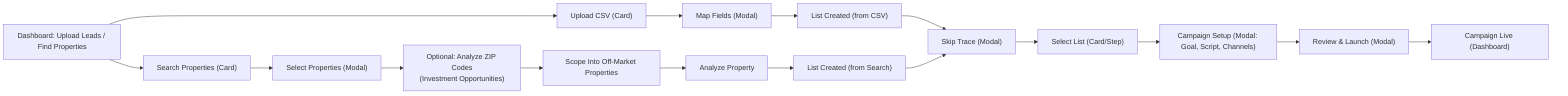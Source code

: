 flowchart LR
    A["Dashboard: Upload Leads / Find Properties"]

    %% Upload Path
    A --> B["Upload CSV (Card)"]
    B --> C["Map Fields (Modal)"]
    C --> D["List Created (from CSV)"]

    %% Search Path
    A --> E["Search Properties (Card)"]
    E --> F["Select Properties (Modal)"]
    F --> Z["Optional: Analyze ZIP Codes\n(Investment Opportunities)"]
    Z --> Y["Scope Into Off-Market Properties"]
    Y --> X["Analyze Property"]
    X --> G["List Created (from Search)"]

    %% Common Path
    D --> H["Skip Trace (Modal)"]
    G --> H["Skip Trace (Modal)"]

    H --> I["Select List (Card/Step)"]
    I --> J["Campaign Setup (Modal: Goal, Script, Channels)"]
    J --> K["Review & Launch (Modal)"]
    K --> L["Campaign Live (Dashboard)"]